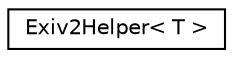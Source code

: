 digraph "Graphical Class Hierarchy"
{
 // LATEX_PDF_SIZE
  edge [fontname="Helvetica",fontsize="10",labelfontname="Helvetica",labelfontsize="10"];
  node [fontname="Helvetica",fontsize="10",shape=record];
  rankdir="LR";
  Node0 [label="Exiv2Helper\< T \>",height=0.2,width=0.4,color="black", fillcolor="white", style="filled",URL="$struct_exiv2_helper.html",tooltip=" "];
}
